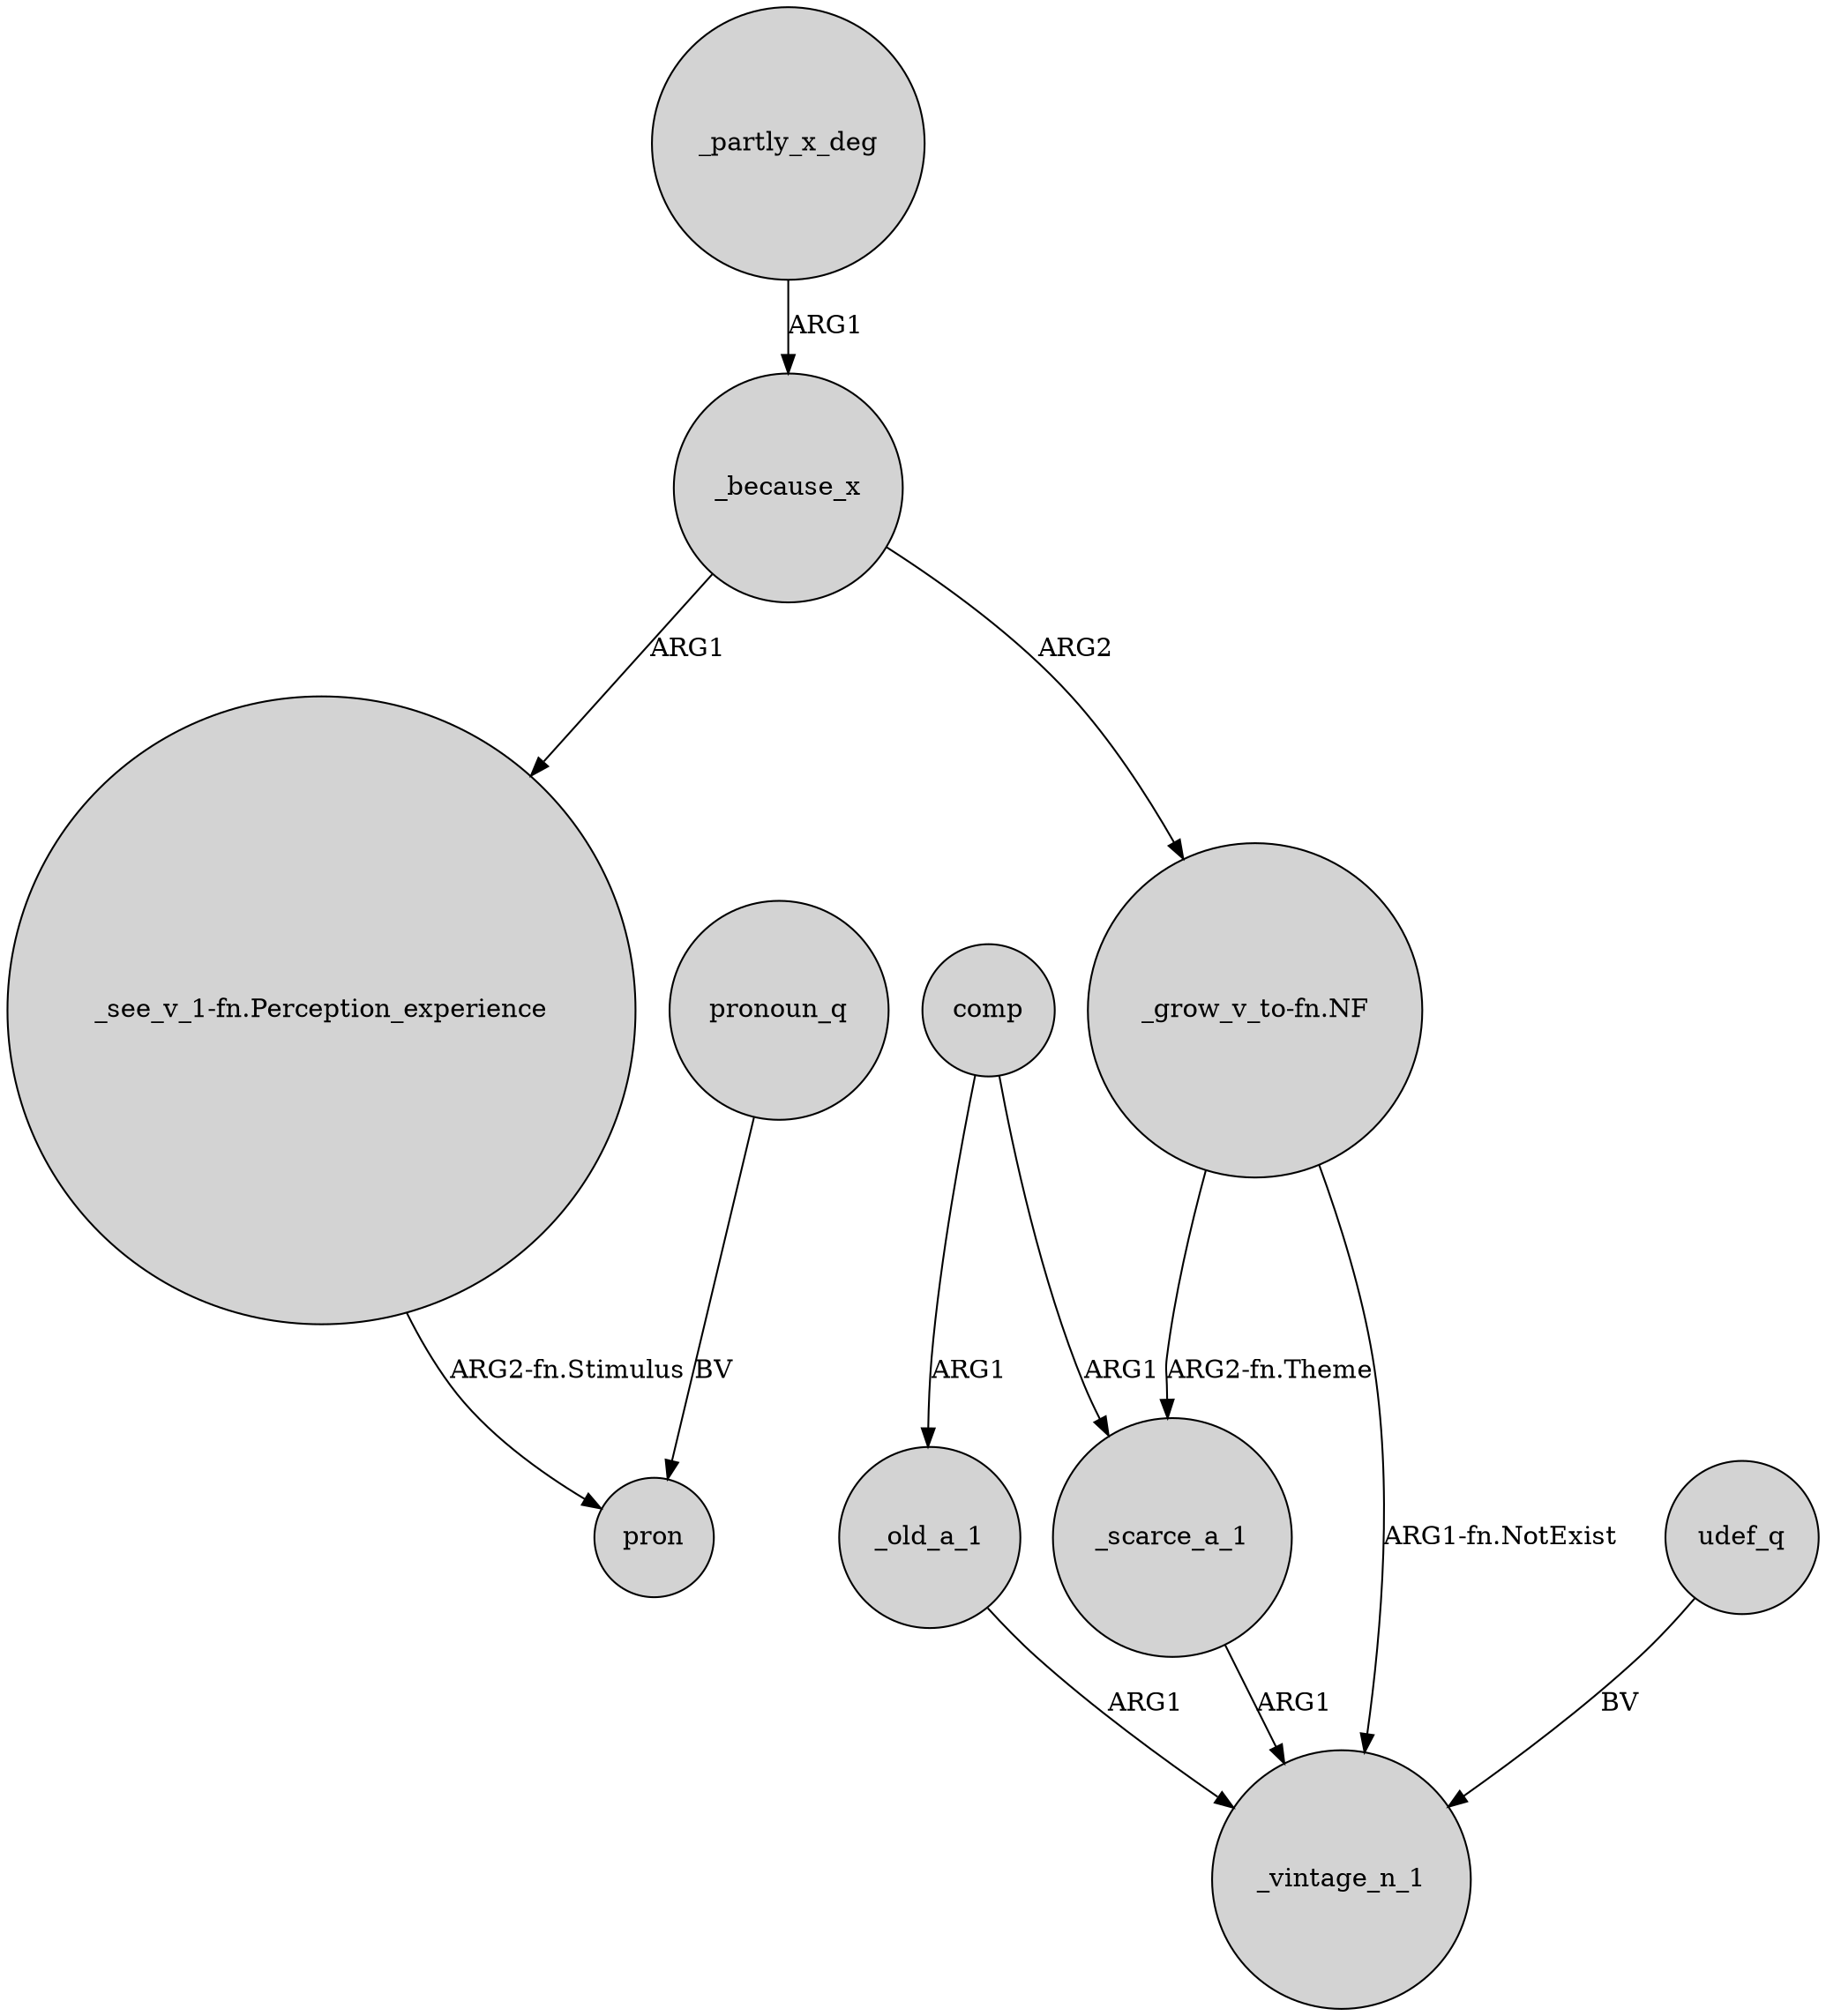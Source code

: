 digraph {
	node [shape=circle style=filled]
	"_see_v_1-fn.Perception_experience" -> pron [label="ARG2-fn.Stimulus"]
	_old_a_1 -> _vintage_n_1 [label=ARG1]
	_because_x -> "_grow_v_to-fn.NF" [label=ARG2]
	_partly_x_deg -> _because_x [label=ARG1]
	"_grow_v_to-fn.NF" -> _vintage_n_1 [label="ARG1-fn.NotExist"]
	comp -> _old_a_1 [label=ARG1]
	_because_x -> "_see_v_1-fn.Perception_experience" [label=ARG1]
	_scarce_a_1 -> _vintage_n_1 [label=ARG1]
	comp -> _scarce_a_1 [label=ARG1]
	udef_q -> _vintage_n_1 [label=BV]
	"_grow_v_to-fn.NF" -> _scarce_a_1 [label="ARG2-fn.Theme"]
	pronoun_q -> pron [label=BV]
}
